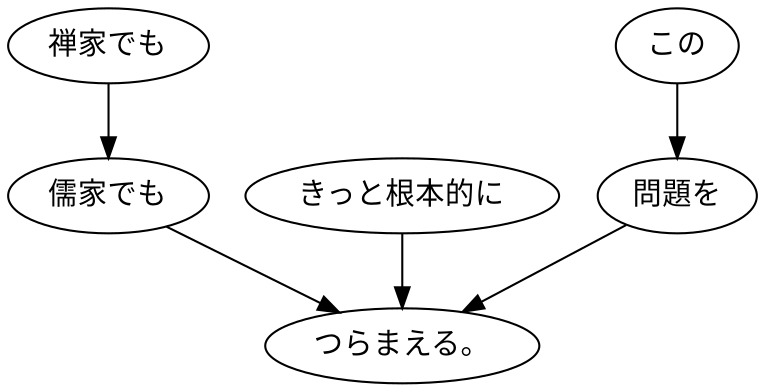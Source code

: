 digraph graph5531 {
	node0 [label="禅家でも"];
	node1 [label="儒家でも"];
	node2 [label="きっと根本的に"];
	node3 [label="この"];
	node4 [label="問題を"];
	node5 [label="つらまえる。"];
	node0 -> node1;
	node1 -> node5;
	node2 -> node5;
	node3 -> node4;
	node4 -> node5;
}
